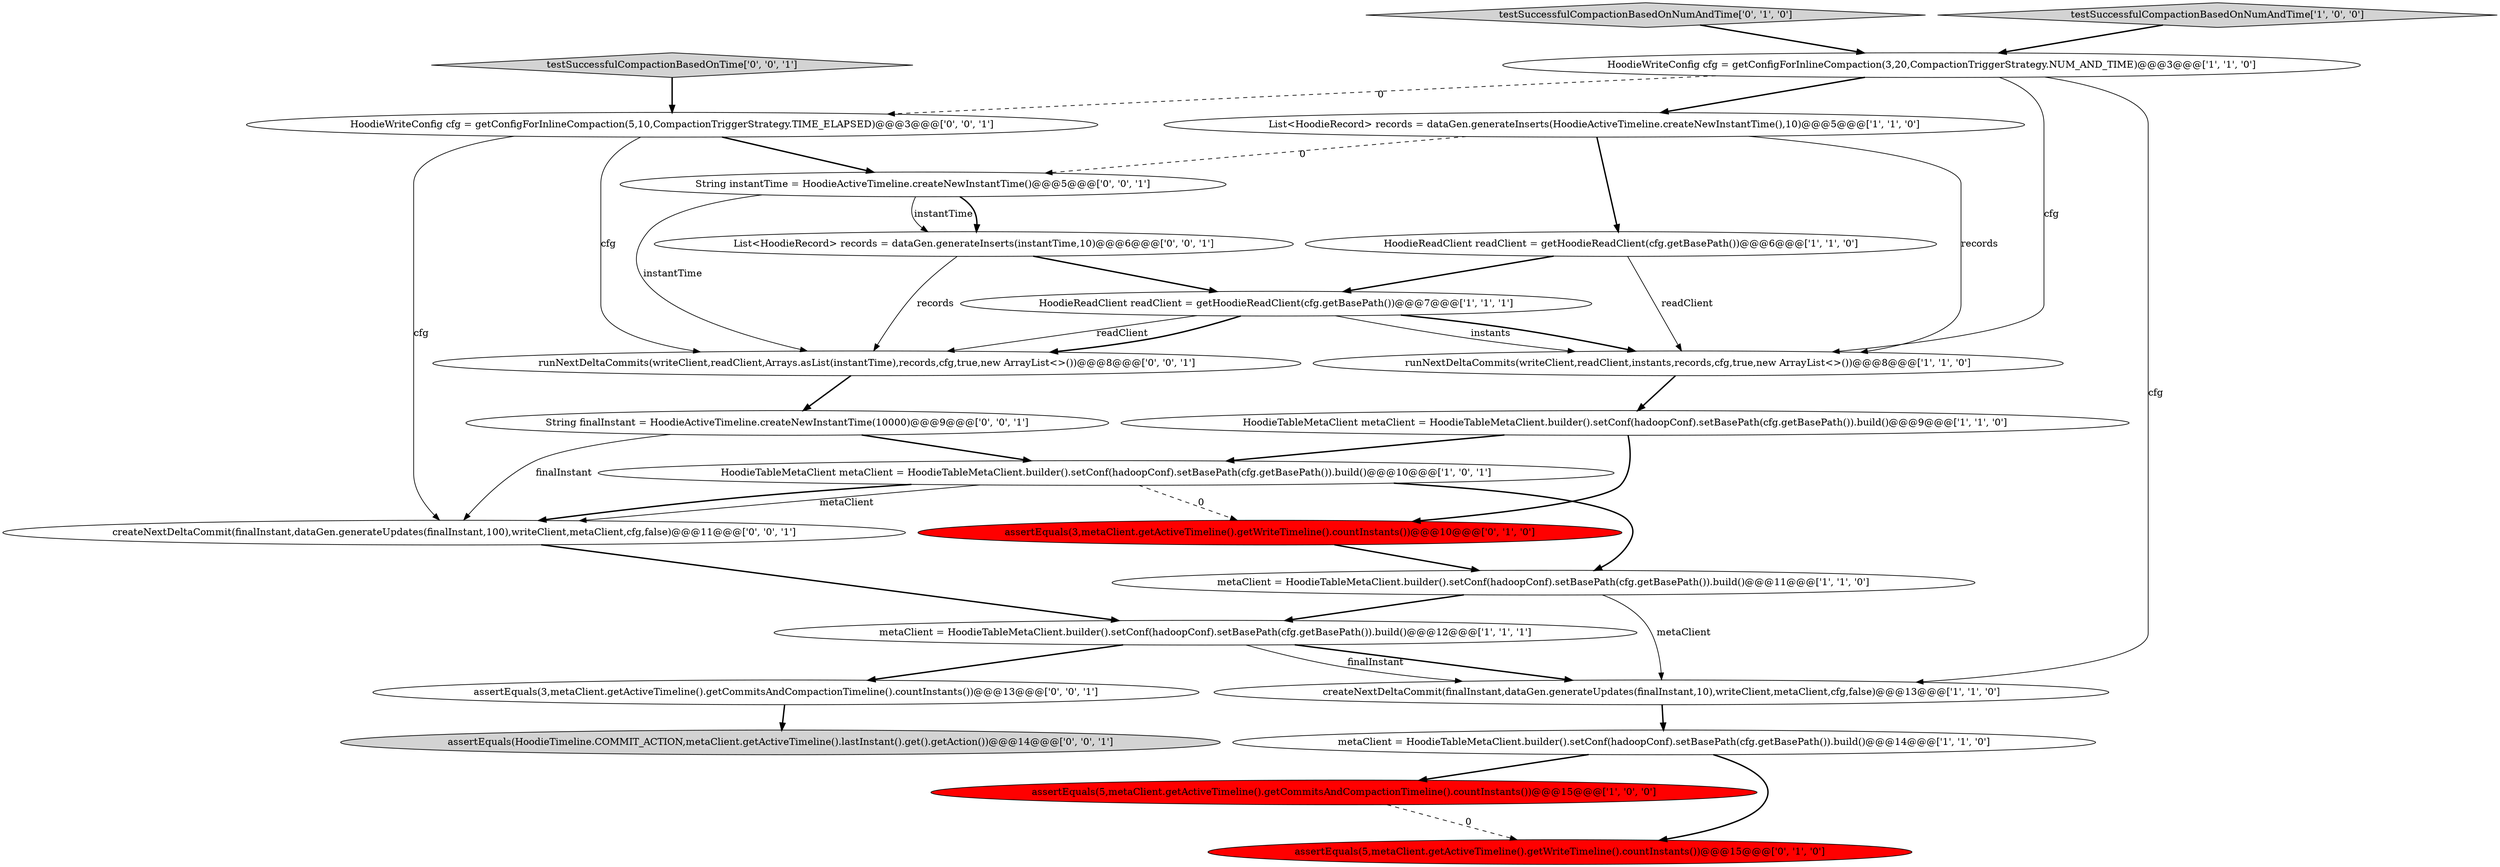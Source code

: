 digraph {
13 [style = filled, label = "testSuccessfulCompactionBasedOnNumAndTime['0', '1', '0']", fillcolor = lightgray, shape = diamond image = "AAA0AAABBB2BBB"];
12 [style = filled, label = "assertEquals(5,metaClient.getActiveTimeline().getCommitsAndCompactionTimeline().countInstants())@@@15@@@['1', '0', '0']", fillcolor = red, shape = ellipse image = "AAA1AAABBB1BBB"];
14 [style = filled, label = "assertEquals(3,metaClient.getActiveTimeline().getWriteTimeline().countInstants())@@@10@@@['0', '1', '0']", fillcolor = red, shape = ellipse image = "AAA1AAABBB2BBB"];
5 [style = filled, label = "metaClient = HoodieTableMetaClient.builder().setConf(hadoopConf).setBasePath(cfg.getBasePath()).build()@@@11@@@['1', '1', '0']", fillcolor = white, shape = ellipse image = "AAA0AAABBB1BBB"];
3 [style = filled, label = "metaClient = HoodieTableMetaClient.builder().setConf(hadoopConf).setBasePath(cfg.getBasePath()).build()@@@12@@@['1', '1', '1']", fillcolor = white, shape = ellipse image = "AAA0AAABBB1BBB"];
16 [style = filled, label = "HoodieWriteConfig cfg = getConfigForInlineCompaction(5,10,CompactionTriggerStrategy.TIME_ELAPSED)@@@3@@@['0', '0', '1']", fillcolor = white, shape = ellipse image = "AAA0AAABBB3BBB"];
24 [style = filled, label = "testSuccessfulCompactionBasedOnTime['0', '0', '1']", fillcolor = lightgray, shape = diamond image = "AAA0AAABBB3BBB"];
1 [style = filled, label = "metaClient = HoodieTableMetaClient.builder().setConf(hadoopConf).setBasePath(cfg.getBasePath()).build()@@@14@@@['1', '1', '0']", fillcolor = white, shape = ellipse image = "AAA0AAABBB1BBB"];
15 [style = filled, label = "assertEquals(5,metaClient.getActiveTimeline().getWriteTimeline().countInstants())@@@15@@@['0', '1', '0']", fillcolor = red, shape = ellipse image = "AAA1AAABBB2BBB"];
11 [style = filled, label = "HoodieReadClient readClient = getHoodieReadClient(cfg.getBasePath())@@@7@@@['1', '1', '1']", fillcolor = white, shape = ellipse image = "AAA0AAABBB1BBB"];
19 [style = filled, label = "createNextDeltaCommit(finalInstant,dataGen.generateUpdates(finalInstant,100),writeClient,metaClient,cfg,false)@@@11@@@['0', '0', '1']", fillcolor = white, shape = ellipse image = "AAA0AAABBB3BBB"];
2 [style = filled, label = "List<HoodieRecord> records = dataGen.generateInserts(HoodieActiveTimeline.createNewInstantTime(),10)@@@5@@@['1', '1', '0']", fillcolor = white, shape = ellipse image = "AAA0AAABBB1BBB"];
10 [style = filled, label = "HoodieWriteConfig cfg = getConfigForInlineCompaction(3,20,CompactionTriggerStrategy.NUM_AND_TIME)@@@3@@@['1', '1', '0']", fillcolor = white, shape = ellipse image = "AAA0AAABBB1BBB"];
23 [style = filled, label = "assertEquals(3,metaClient.getActiveTimeline().getCommitsAndCompactionTimeline().countInstants())@@@13@@@['0', '0', '1']", fillcolor = white, shape = ellipse image = "AAA0AAABBB3BBB"];
8 [style = filled, label = "testSuccessfulCompactionBasedOnNumAndTime['1', '0', '0']", fillcolor = lightgray, shape = diamond image = "AAA0AAABBB1BBB"];
6 [style = filled, label = "HoodieTableMetaClient metaClient = HoodieTableMetaClient.builder().setConf(hadoopConf).setBasePath(cfg.getBasePath()).build()@@@10@@@['1', '0', '1']", fillcolor = white, shape = ellipse image = "AAA0AAABBB1BBB"];
17 [style = filled, label = "String instantTime = HoodieActiveTimeline.createNewInstantTime()@@@5@@@['0', '0', '1']", fillcolor = white, shape = ellipse image = "AAA0AAABBB3BBB"];
9 [style = filled, label = "HoodieTableMetaClient metaClient = HoodieTableMetaClient.builder().setConf(hadoopConf).setBasePath(cfg.getBasePath()).build()@@@9@@@['1', '1', '0']", fillcolor = white, shape = ellipse image = "AAA0AAABBB1BBB"];
0 [style = filled, label = "createNextDeltaCommit(finalInstant,dataGen.generateUpdates(finalInstant,10),writeClient,metaClient,cfg,false)@@@13@@@['1', '1', '0']", fillcolor = white, shape = ellipse image = "AAA0AAABBB1BBB"];
22 [style = filled, label = "List<HoodieRecord> records = dataGen.generateInserts(instantTime,10)@@@6@@@['0', '0', '1']", fillcolor = white, shape = ellipse image = "AAA0AAABBB3BBB"];
4 [style = filled, label = "HoodieReadClient readClient = getHoodieReadClient(cfg.getBasePath())@@@6@@@['1', '1', '0']", fillcolor = white, shape = ellipse image = "AAA0AAABBB1BBB"];
18 [style = filled, label = "runNextDeltaCommits(writeClient,readClient,Arrays.asList(instantTime),records,cfg,true,new ArrayList<>())@@@8@@@['0', '0', '1']", fillcolor = white, shape = ellipse image = "AAA0AAABBB3BBB"];
21 [style = filled, label = "assertEquals(HoodieTimeline.COMMIT_ACTION,metaClient.getActiveTimeline().lastInstant().get().getAction())@@@14@@@['0', '0', '1']", fillcolor = lightgray, shape = ellipse image = "AAA0AAABBB3BBB"];
7 [style = filled, label = "runNextDeltaCommits(writeClient,readClient,instants,records,cfg,true,new ArrayList<>())@@@8@@@['1', '1', '0']", fillcolor = white, shape = ellipse image = "AAA0AAABBB1BBB"];
20 [style = filled, label = "String finalInstant = HoodieActiveTimeline.createNewInstantTime(10000)@@@9@@@['0', '0', '1']", fillcolor = white, shape = ellipse image = "AAA0AAABBB3BBB"];
5->3 [style = bold, label=""];
13->10 [style = bold, label=""];
8->10 [style = bold, label=""];
10->7 [style = solid, label="cfg"];
20->19 [style = solid, label="finalInstant"];
17->22 [style = solid, label="instantTime"];
4->7 [style = solid, label="readClient"];
1->15 [style = bold, label=""];
22->18 [style = solid, label="records"];
2->7 [style = solid, label="records"];
11->7 [style = solid, label="instants"];
6->19 [style = solid, label="metaClient"];
6->19 [style = bold, label=""];
16->17 [style = bold, label=""];
20->6 [style = bold, label=""];
6->14 [style = dashed, label="0"];
17->22 [style = bold, label=""];
2->17 [style = dashed, label="0"];
2->4 [style = bold, label=""];
11->18 [style = solid, label="readClient"];
11->18 [style = bold, label=""];
3->0 [style = bold, label=""];
9->6 [style = bold, label=""];
7->9 [style = bold, label=""];
24->16 [style = bold, label=""];
6->5 [style = bold, label=""];
18->20 [style = bold, label=""];
3->23 [style = bold, label=""];
16->18 [style = solid, label="cfg"];
5->0 [style = solid, label="metaClient"];
17->18 [style = solid, label="instantTime"];
23->21 [style = bold, label=""];
0->1 [style = bold, label=""];
9->14 [style = bold, label=""];
1->12 [style = bold, label=""];
12->15 [style = dashed, label="0"];
10->0 [style = solid, label="cfg"];
10->2 [style = bold, label=""];
16->19 [style = solid, label="cfg"];
10->16 [style = dashed, label="0"];
4->11 [style = bold, label=""];
3->0 [style = solid, label="finalInstant"];
19->3 [style = bold, label=""];
22->11 [style = bold, label=""];
11->7 [style = bold, label=""];
14->5 [style = bold, label=""];
}
